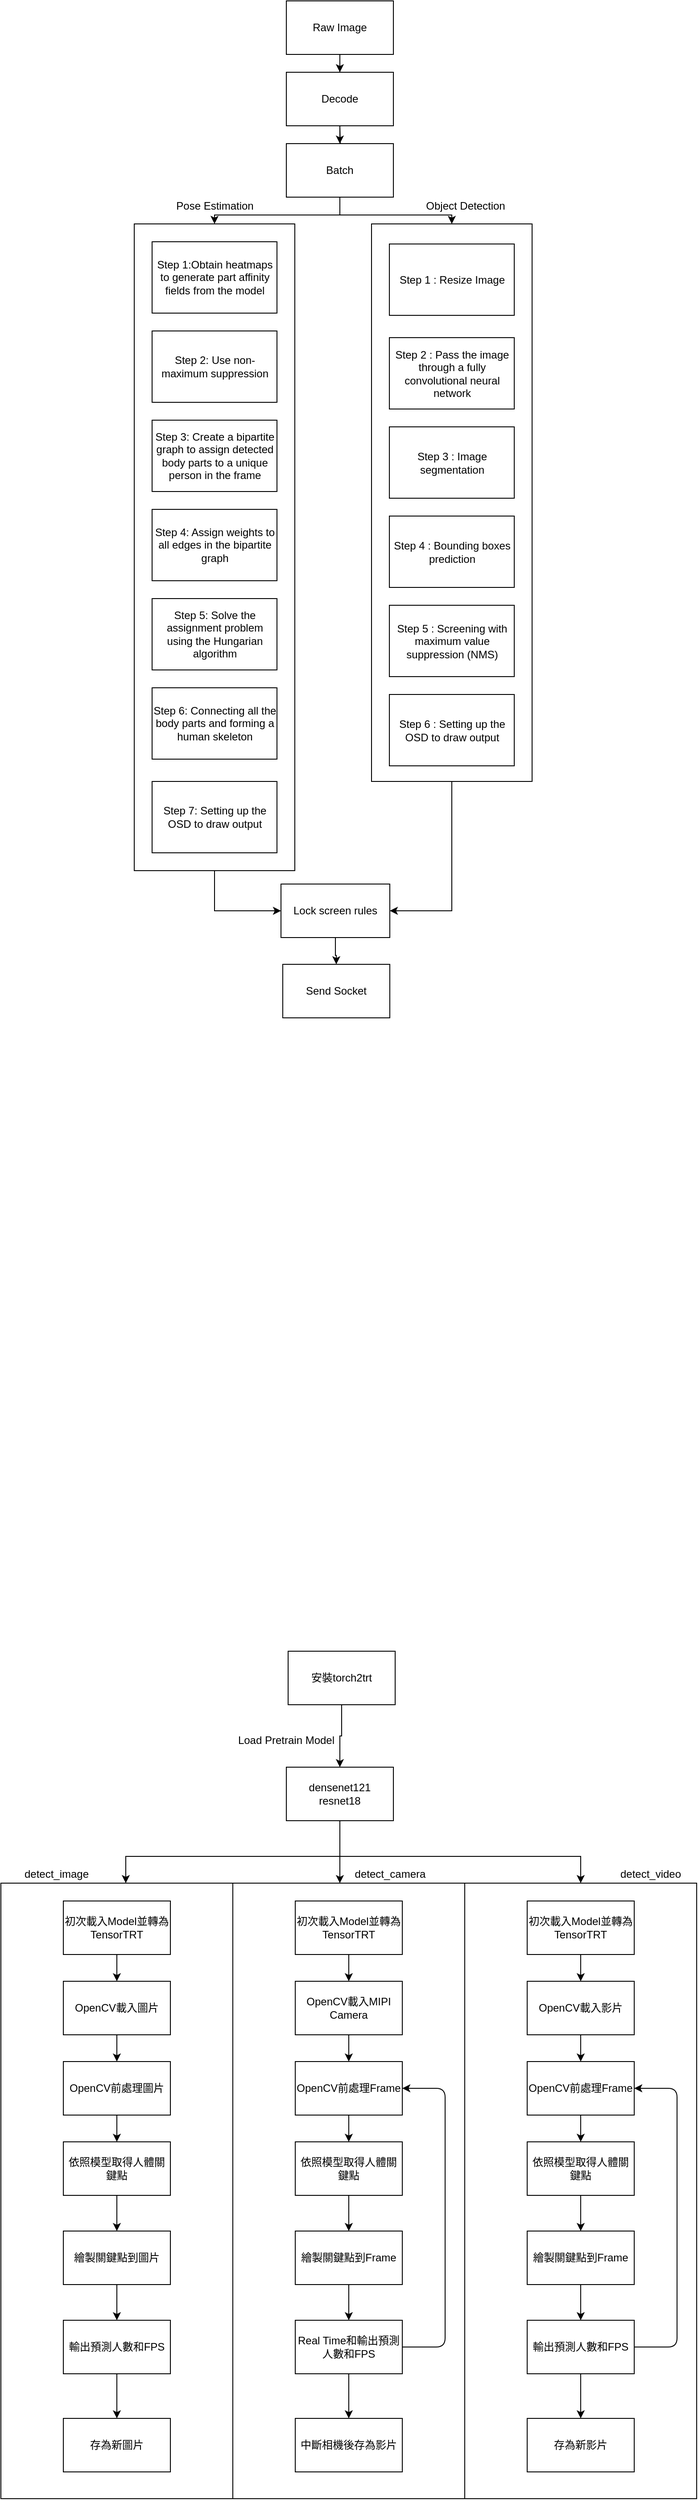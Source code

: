 <mxfile version="14.7.0" type="device"><diagram id="lc3U5wyarn_x5L0_j8pd" name="Page-1"><mxGraphModel dx="985" dy="559" grid="1" gridSize="10" guides="1" tooltips="1" connect="1" arrows="1" fold="1" page="1" pageScale="1" pageWidth="827" pageHeight="1169" math="0" shadow="0"><root><mxCell id="0"/><mxCell id="1" parent="0"/><mxCell id="By_OmbUJQC3SxqIJvGzS-63" value="" style="rounded=0;whiteSpace=wrap;html=1;" vertex="1" parent="1"><mxGeometry x="173.5" y="260" width="180" height="725" as="geometry"/></mxCell><mxCell id="WNH01vaPGrOVwSCKRWBk-48" value="" style="rounded=0;whiteSpace=wrap;html=1;" parent="1" vertex="1"><mxGeometry x="544" y="2120" width="260" height="690" as="geometry"/></mxCell><mxCell id="WNH01vaPGrOVwSCKRWBk-18" value="" style="rounded=0;whiteSpace=wrap;html=1;" parent="1" vertex="1"><mxGeometry x="24" y="2120" width="260" height="690" as="geometry"/></mxCell><mxCell id="WNH01vaPGrOVwSCKRWBk-16" value="" style="edgeStyle=orthogonalEdgeStyle;rounded=0;orthogonalLoop=1;jettySize=auto;html=1;entryX=0.5;entryY=0;entryDx=0;entryDy=0;" parent="1" source="WNH01vaPGrOVwSCKRWBk-4" target="WNH01vaPGrOVwSCKRWBk-13" edge="1"><mxGeometry relative="1" as="geometry"><mxPoint x="404" y="1980" as="targetPoint"/></mxGeometry></mxCell><mxCell id="WNH01vaPGrOVwSCKRWBk-4" value="安裝torch2trt" style="rounded=0;whiteSpace=wrap;html=1;" parent="1" vertex="1"><mxGeometry x="346" y="1860" width="120" height="60" as="geometry"/></mxCell><mxCell id="WNH01vaPGrOVwSCKRWBk-19" value="" style="edgeStyle=orthogonalEdgeStyle;rounded=0;orthogonalLoop=1;jettySize=auto;html=1;exitX=0.5;exitY=1;exitDx=0;exitDy=0;" parent="1" source="WNH01vaPGrOVwSCKRWBk-13" target="WNH01vaPGrOVwSCKRWBk-18" edge="1"><mxGeometry relative="1" as="geometry"><Array as="points"><mxPoint x="404" y="2090"/><mxPoint x="164" y="2090"/></Array></mxGeometry></mxCell><mxCell id="WNH01vaPGrOVwSCKRWBk-13" value="&lt;span&gt;densenet121&lt;br&gt;&lt;/span&gt;&lt;span&gt;resnet18&lt;/span&gt;" style="rounded=0;whiteSpace=wrap;html=1;" parent="1" vertex="1"><mxGeometry x="344" y="1990" width="120" height="60" as="geometry"/></mxCell><mxCell id="WNH01vaPGrOVwSCKRWBk-23" value="" style="edgeStyle=orthogonalEdgeStyle;rounded=0;orthogonalLoop=1;jettySize=auto;html=1;exitX=0.5;exitY=1;exitDx=0;exitDy=0;entryX=0.5;entryY=0;entryDx=0;entryDy=0;" parent="1" source="WNH01vaPGrOVwSCKRWBk-13" target="WNH01vaPGrOVwSCKRWBk-48" edge="1"><mxGeometry relative="1" as="geometry"><mxPoint x="414" y="2224.5" as="sourcePoint"/><mxPoint x="539" y="2210" as="targetPoint"/><Array as="points"><mxPoint x="404" y="2090"/><mxPoint x="674" y="2090"/></Array></mxGeometry></mxCell><mxCell id="WNH01vaPGrOVwSCKRWBk-24" value="detect_image" style="text;html=1;strokeColor=none;fillColor=none;align=center;verticalAlign=middle;whiteSpace=wrap;rounded=0;" parent="1" vertex="1"><mxGeometry x="44" y="2100" width="85" height="20" as="geometry"/></mxCell><mxCell id="WNH01vaPGrOVwSCKRWBk-25" value="detect_video" style="text;html=1;strokeColor=none;fillColor=none;align=center;verticalAlign=middle;whiteSpace=wrap;rounded=0;" parent="1" vertex="1"><mxGeometry x="710" y="2100" width="85" height="20" as="geometry"/></mxCell><mxCell id="WNH01vaPGrOVwSCKRWBk-28" value="Load Pretrain Model" style="text;html=1;strokeColor=none;fillColor=none;align=center;verticalAlign=middle;whiteSpace=wrap;rounded=0;" parent="1" vertex="1"><mxGeometry x="284" y="1950" width="120" height="20" as="geometry"/></mxCell><mxCell id="WNH01vaPGrOVwSCKRWBk-31" value="" style="edgeStyle=orthogonalEdgeStyle;rounded=0;orthogonalLoop=1;jettySize=auto;html=1;" parent="1" source="WNH01vaPGrOVwSCKRWBk-29" target="WNH01vaPGrOVwSCKRWBk-30" edge="1"><mxGeometry relative="1" as="geometry"/></mxCell><mxCell id="WNH01vaPGrOVwSCKRWBk-29" value="初次載入Model並轉為TensorTRT" style="rounded=0;whiteSpace=wrap;html=1;" parent="1" vertex="1"><mxGeometry x="94" y="2140" width="120" height="60" as="geometry"/></mxCell><mxCell id="WNH01vaPGrOVwSCKRWBk-33" value="" style="edgeStyle=orthogonalEdgeStyle;rounded=0;orthogonalLoop=1;jettySize=auto;html=1;" parent="1" source="WNH01vaPGrOVwSCKRWBk-30" target="WNH01vaPGrOVwSCKRWBk-32" edge="1"><mxGeometry relative="1" as="geometry"/></mxCell><mxCell id="WNH01vaPGrOVwSCKRWBk-30" value="OpenCV載入圖片" style="rounded=0;whiteSpace=wrap;html=1;" parent="1" vertex="1"><mxGeometry x="94" y="2230" width="120" height="60" as="geometry"/></mxCell><mxCell id="WNH01vaPGrOVwSCKRWBk-35" value="" style="edgeStyle=orthogonalEdgeStyle;rounded=0;orthogonalLoop=1;jettySize=auto;html=1;" parent="1" source="WNH01vaPGrOVwSCKRWBk-32" target="WNH01vaPGrOVwSCKRWBk-34" edge="1"><mxGeometry relative="1" as="geometry"/></mxCell><mxCell id="WNH01vaPGrOVwSCKRWBk-32" value="OpenCV前處理圖片" style="rounded=0;whiteSpace=wrap;html=1;" parent="1" vertex="1"><mxGeometry x="94" y="2320" width="120" height="60" as="geometry"/></mxCell><mxCell id="WNH01vaPGrOVwSCKRWBk-37" value="" style="edgeStyle=orthogonalEdgeStyle;rounded=0;orthogonalLoop=1;jettySize=auto;html=1;" parent="1" source="WNH01vaPGrOVwSCKRWBk-34" target="WNH01vaPGrOVwSCKRWBk-36" edge="1"><mxGeometry relative="1" as="geometry"/></mxCell><mxCell id="WNH01vaPGrOVwSCKRWBk-34" value="依照模型取得人體關鍵點" style="rounded=0;whiteSpace=wrap;html=1;" parent="1" vertex="1"><mxGeometry x="94" y="2410" width="120" height="60" as="geometry"/></mxCell><mxCell id="WNH01vaPGrOVwSCKRWBk-51" value="" style="edgeStyle=orthogonalEdgeStyle;rounded=0;orthogonalLoop=1;jettySize=auto;html=1;" parent="1" source="WNH01vaPGrOVwSCKRWBk-36" target="WNH01vaPGrOVwSCKRWBk-50" edge="1"><mxGeometry relative="1" as="geometry"/></mxCell><mxCell id="WNH01vaPGrOVwSCKRWBk-36" value="繪製關鍵點到圖片" style="rounded=0;whiteSpace=wrap;html=1;" parent="1" vertex="1"><mxGeometry x="94" y="2510" width="120" height="60" as="geometry"/></mxCell><mxCell id="WNH01vaPGrOVwSCKRWBk-39" value="" style="edgeStyle=orthogonalEdgeStyle;rounded=0;orthogonalLoop=1;jettySize=auto;html=1;" parent="1" source="WNH01vaPGrOVwSCKRWBk-40" target="WNH01vaPGrOVwSCKRWBk-42" edge="1"><mxGeometry relative="1" as="geometry"/></mxCell><mxCell id="WNH01vaPGrOVwSCKRWBk-40" value="初次載入Model並轉為TensorTRT" style="rounded=0;whiteSpace=wrap;html=1;" parent="1" vertex="1"><mxGeometry x="614" y="2140" width="120" height="60" as="geometry"/></mxCell><mxCell id="WNH01vaPGrOVwSCKRWBk-53" value="" style="edgeStyle=orthogonalEdgeStyle;rounded=0;orthogonalLoop=1;jettySize=auto;html=1;" parent="1" source="WNH01vaPGrOVwSCKRWBk-42" target="WNH01vaPGrOVwSCKRWBk-52" edge="1"><mxGeometry relative="1" as="geometry"/></mxCell><mxCell id="WNH01vaPGrOVwSCKRWBk-42" value="OpenCV載入影片" style="rounded=0;whiteSpace=wrap;html=1;" parent="1" vertex="1"><mxGeometry x="614" y="2230" width="120" height="60" as="geometry"/></mxCell><mxCell id="WNH01vaPGrOVwSCKRWBk-43" value="" style="edgeStyle=orthogonalEdgeStyle;rounded=0;orthogonalLoop=1;jettySize=auto;html=1;" parent="1" source="WNH01vaPGrOVwSCKRWBk-44" target="WNH01vaPGrOVwSCKRWBk-46" edge="1"><mxGeometry relative="1" as="geometry"/></mxCell><mxCell id="WNH01vaPGrOVwSCKRWBk-44" value="依照模型取得人體關鍵點" style="rounded=0;whiteSpace=wrap;html=1;" parent="1" vertex="1"><mxGeometry x="614" y="2410" width="120" height="60" as="geometry"/></mxCell><mxCell id="WNH01vaPGrOVwSCKRWBk-45" value="" style="edgeStyle=orthogonalEdgeStyle;rounded=0;orthogonalLoop=1;jettySize=auto;html=1;" parent="1" source="WNH01vaPGrOVwSCKRWBk-46" target="WNH01vaPGrOVwSCKRWBk-47" edge="1"><mxGeometry relative="1" as="geometry"/></mxCell><mxCell id="WNH01vaPGrOVwSCKRWBk-46" value="繪製關鍵點到Frame" style="rounded=0;whiteSpace=wrap;html=1;" parent="1" vertex="1"><mxGeometry x="614" y="2510" width="120" height="60" as="geometry"/></mxCell><mxCell id="zl3xNDKsxhuDHzQLIumk-25" value="" style="edgeStyle=orthogonalEdgeStyle;rounded=0;orthogonalLoop=1;jettySize=auto;html=1;" parent="1" source="WNH01vaPGrOVwSCKRWBk-47" target="zl3xNDKsxhuDHzQLIumk-24" edge="1"><mxGeometry relative="1" as="geometry"/></mxCell><mxCell id="WNH01vaPGrOVwSCKRWBk-47" value="輸出預測人數和FPS" style="rounded=0;whiteSpace=wrap;html=1;" parent="1" vertex="1"><mxGeometry x="614" y="2610" width="120" height="60" as="geometry"/></mxCell><mxCell id="WNH01vaPGrOVwSCKRWBk-49" value="" style="endArrow=classic;html=1;exitX=1;exitY=0.5;exitDx=0;exitDy=0;entryX=1;entryY=0.5;entryDx=0;entryDy=0;" parent="1" source="WNH01vaPGrOVwSCKRWBk-47" target="WNH01vaPGrOVwSCKRWBk-52" edge="1"><mxGeometry width="50" height="50" relative="1" as="geometry"><mxPoint x="520" y="2540" as="sourcePoint"/><mxPoint x="570" y="2490" as="targetPoint"/><Array as="points"><mxPoint x="782" y="2640"/><mxPoint x="782" y="2350"/><mxPoint x="734" y="2350"/></Array></mxGeometry></mxCell><mxCell id="zl3xNDKsxhuDHzQLIumk-23" value="" style="edgeStyle=orthogonalEdgeStyle;rounded=0;orthogonalLoop=1;jettySize=auto;html=1;" parent="1" source="WNH01vaPGrOVwSCKRWBk-50" target="zl3xNDKsxhuDHzQLIumk-22" edge="1"><mxGeometry relative="1" as="geometry"/></mxCell><mxCell id="WNH01vaPGrOVwSCKRWBk-50" value="輸出預測人數和FPS" style="rounded=0;whiteSpace=wrap;html=1;" parent="1" vertex="1"><mxGeometry x="94" y="2610" width="120" height="60" as="geometry"/></mxCell><mxCell id="WNH01vaPGrOVwSCKRWBk-54" value="" style="edgeStyle=orthogonalEdgeStyle;rounded=0;orthogonalLoop=1;jettySize=auto;html=1;" parent="1" source="WNH01vaPGrOVwSCKRWBk-52" target="WNH01vaPGrOVwSCKRWBk-44" edge="1"><mxGeometry relative="1" as="geometry"/></mxCell><mxCell id="WNH01vaPGrOVwSCKRWBk-52" value="OpenCV前處理Frame" style="rounded=0;whiteSpace=wrap;html=1;" parent="1" vertex="1"><mxGeometry x="614" y="2320" width="120" height="60" as="geometry"/></mxCell><mxCell id="zl3xNDKsxhuDHzQLIumk-5" value="" style="endArrow=classic;html=1;exitX=0.5;exitY=1;exitDx=0;exitDy=0;entryX=0.5;entryY=0;entryDx=0;entryDy=0;" parent="1" source="WNH01vaPGrOVwSCKRWBk-13" edge="1"><mxGeometry width="50" height="50" relative="1" as="geometry"><mxPoint x="394" y="2190" as="sourcePoint"/><mxPoint x="404" y="2120" as="targetPoint"/></mxGeometry></mxCell><mxCell id="zl3xNDKsxhuDHzQLIumk-6" value="" style="rounded=0;whiteSpace=wrap;html=1;" parent="1" vertex="1"><mxGeometry x="284" y="2120" width="260" height="690" as="geometry"/></mxCell><mxCell id="zl3xNDKsxhuDHzQLIumk-7" value="" style="edgeStyle=orthogonalEdgeStyle;rounded=0;orthogonalLoop=1;jettySize=auto;html=1;" parent="1" source="zl3xNDKsxhuDHzQLIumk-8" target="zl3xNDKsxhuDHzQLIumk-10" edge="1"><mxGeometry relative="1" as="geometry"/></mxCell><mxCell id="zl3xNDKsxhuDHzQLIumk-8" value="初次載入Model並轉為TensorTRT" style="rounded=0;whiteSpace=wrap;html=1;" parent="1" vertex="1"><mxGeometry x="354" y="2140" width="120" height="60" as="geometry"/></mxCell><mxCell id="zl3xNDKsxhuDHzQLIumk-9" value="" style="edgeStyle=orthogonalEdgeStyle;rounded=0;orthogonalLoop=1;jettySize=auto;html=1;" parent="1" source="zl3xNDKsxhuDHzQLIumk-10" target="zl3xNDKsxhuDHzQLIumk-18" edge="1"><mxGeometry relative="1" as="geometry"/></mxCell><mxCell id="zl3xNDKsxhuDHzQLIumk-10" value="OpenCV載入MIPI Camera" style="rounded=0;whiteSpace=wrap;html=1;" parent="1" vertex="1"><mxGeometry x="354" y="2230" width="120" height="60" as="geometry"/></mxCell><mxCell id="zl3xNDKsxhuDHzQLIumk-11" value="" style="edgeStyle=orthogonalEdgeStyle;rounded=0;orthogonalLoop=1;jettySize=auto;html=1;" parent="1" source="zl3xNDKsxhuDHzQLIumk-12" target="zl3xNDKsxhuDHzQLIumk-14" edge="1"><mxGeometry relative="1" as="geometry"/></mxCell><mxCell id="zl3xNDKsxhuDHzQLIumk-12" value="依照模型取得人體關鍵點" style="rounded=0;whiteSpace=wrap;html=1;" parent="1" vertex="1"><mxGeometry x="354" y="2410" width="120" height="60" as="geometry"/></mxCell><mxCell id="zl3xNDKsxhuDHzQLIumk-13" value="" style="edgeStyle=orthogonalEdgeStyle;rounded=0;orthogonalLoop=1;jettySize=auto;html=1;" parent="1" source="zl3xNDKsxhuDHzQLIumk-14" target="zl3xNDKsxhuDHzQLIumk-15" edge="1"><mxGeometry relative="1" as="geometry"/></mxCell><mxCell id="zl3xNDKsxhuDHzQLIumk-14" value="繪製關鍵點到Frame" style="rounded=0;whiteSpace=wrap;html=1;" parent="1" vertex="1"><mxGeometry x="354" y="2510" width="120" height="60" as="geometry"/></mxCell><mxCell id="zl3xNDKsxhuDHzQLIumk-21" value="" style="edgeStyle=orthogonalEdgeStyle;rounded=0;orthogonalLoop=1;jettySize=auto;html=1;" parent="1" source="zl3xNDKsxhuDHzQLIumk-15" target="zl3xNDKsxhuDHzQLIumk-20" edge="1"><mxGeometry relative="1" as="geometry"/></mxCell><mxCell id="zl3xNDKsxhuDHzQLIumk-15" value="Real Time和輸出預測人數和FPS" style="rounded=0;whiteSpace=wrap;html=1;" parent="1" vertex="1"><mxGeometry x="354" y="2610" width="120" height="60" as="geometry"/></mxCell><mxCell id="zl3xNDKsxhuDHzQLIumk-16" value="" style="endArrow=classic;html=1;exitX=1;exitY=0.5;exitDx=0;exitDy=0;entryX=1;entryY=0.5;entryDx=0;entryDy=0;" parent="1" source="zl3xNDKsxhuDHzQLIumk-15" target="zl3xNDKsxhuDHzQLIumk-18" edge="1"><mxGeometry width="50" height="50" relative="1" as="geometry"><mxPoint x="260" y="2540" as="sourcePoint"/><mxPoint x="310" y="2490" as="targetPoint"/><Array as="points"><mxPoint x="522" y="2640"/><mxPoint x="522" y="2350"/><mxPoint x="474" y="2350"/></Array></mxGeometry></mxCell><mxCell id="zl3xNDKsxhuDHzQLIumk-17" value="" style="edgeStyle=orthogonalEdgeStyle;rounded=0;orthogonalLoop=1;jettySize=auto;html=1;" parent="1" source="zl3xNDKsxhuDHzQLIumk-18" target="zl3xNDKsxhuDHzQLIumk-12" edge="1"><mxGeometry relative="1" as="geometry"/></mxCell><mxCell id="zl3xNDKsxhuDHzQLIumk-18" value="OpenCV前處理Frame" style="rounded=0;whiteSpace=wrap;html=1;" parent="1" vertex="1"><mxGeometry x="354" y="2320" width="120" height="60" as="geometry"/></mxCell><mxCell id="zl3xNDKsxhuDHzQLIumk-19" value="detect_camera" style="text;html=1;strokeColor=none;fillColor=none;align=center;verticalAlign=middle;whiteSpace=wrap;rounded=0;" parent="1" vertex="1"><mxGeometry x="418" y="2100" width="85" height="20" as="geometry"/></mxCell><mxCell id="zl3xNDKsxhuDHzQLIumk-20" value="中斷相機後存為影片" style="rounded=0;whiteSpace=wrap;html=1;" parent="1" vertex="1"><mxGeometry x="354" y="2720" width="120" height="60" as="geometry"/></mxCell><mxCell id="zl3xNDKsxhuDHzQLIumk-22" value="存為新圖片" style="rounded=0;whiteSpace=wrap;html=1;" parent="1" vertex="1"><mxGeometry x="94" y="2720" width="120" height="60" as="geometry"/></mxCell><mxCell id="zl3xNDKsxhuDHzQLIumk-24" value="存為新影片" style="rounded=0;whiteSpace=wrap;html=1;" parent="1" vertex="1"><mxGeometry x="614" y="2720" width="120" height="60" as="geometry"/></mxCell><mxCell id="By_OmbUJQC3SxqIJvGzS-23" value="" style="edgeStyle=orthogonalEdgeStyle;rounded=0;orthogonalLoop=1;jettySize=auto;html=1;" edge="1" parent="1" source="By_OmbUJQC3SxqIJvGzS-2" target="By_OmbUJQC3SxqIJvGzS-22"><mxGeometry relative="1" as="geometry"/></mxCell><mxCell id="By_OmbUJQC3SxqIJvGzS-98" value="" style="edgeStyle=orthogonalEdgeStyle;rounded=0;orthogonalLoop=1;jettySize=auto;html=1;" edge="1" parent="1" source="By_OmbUJQC3SxqIJvGzS-2" target="By_OmbUJQC3SxqIJvGzS-24"><mxGeometry relative="1" as="geometry"/></mxCell><mxCell id="By_OmbUJQC3SxqIJvGzS-2" value="Raw Image" style="rounded=0;whiteSpace=wrap;html=1;" vertex="1" parent="1"><mxGeometry x="344" y="10" width="120" height="60" as="geometry"/></mxCell><mxCell id="By_OmbUJQC3SxqIJvGzS-25" value="" style="edgeStyle=orthogonalEdgeStyle;rounded=0;orthogonalLoop=1;jettySize=auto;html=1;" edge="1" parent="1" target="By_OmbUJQC3SxqIJvGzS-24"><mxGeometry relative="1" as="geometry"><mxPoint x="404" y="150" as="sourcePoint"/></mxGeometry></mxCell><mxCell id="By_OmbUJQC3SxqIJvGzS-22" value="Decode" style="rounded=0;whiteSpace=wrap;html=1;" vertex="1" parent="1"><mxGeometry x="344" y="90" width="120" height="60" as="geometry"/></mxCell><mxCell id="By_OmbUJQC3SxqIJvGzS-77" value="" style="edgeStyle=orthogonalEdgeStyle;rounded=0;orthogonalLoop=1;jettySize=auto;html=1;entryX=0.5;entryY=0;entryDx=0;entryDy=0;" edge="1" parent="1" source="By_OmbUJQC3SxqIJvGzS-24" target="By_OmbUJQC3SxqIJvGzS-63"><mxGeometry relative="1" as="geometry"><Array as="points"><mxPoint x="404" y="250"/><mxPoint x="264" y="250"/></Array></mxGeometry></mxCell><mxCell id="By_OmbUJQC3SxqIJvGzS-24" value="Batch" style="rounded=0;whiteSpace=wrap;html=1;" vertex="1" parent="1"><mxGeometry x="344" y="170" width="120" height="60" as="geometry"/></mxCell><mxCell id="By_OmbUJQC3SxqIJvGzS-95" value="" style="edgeStyle=orthogonalEdgeStyle;rounded=0;orthogonalLoop=1;jettySize=auto;html=1;" edge="1" parent="1" source="By_OmbUJQC3SxqIJvGzS-35" target="By_OmbUJQC3SxqIJvGzS-94"><mxGeometry relative="1" as="geometry"/></mxCell><mxCell id="By_OmbUJQC3SxqIJvGzS-35" value="Lock screen rules" style="rounded=0;whiteSpace=wrap;html=1;" vertex="1" parent="1"><mxGeometry x="338" y="1000" width="122" height="60" as="geometry"/></mxCell><mxCell id="By_OmbUJQC3SxqIJvGzS-41" value="Step 1:Obtain heatmaps to generate part affinity fields from the model" style="rounded=0;whiteSpace=wrap;html=1;" vertex="1" parent="1"><mxGeometry x="193.5" y="280" width="140" height="80" as="geometry"/></mxCell><mxCell id="By_OmbUJQC3SxqIJvGzS-43" value="Step 2: Use non-maximum suppression" style="rounded=0;whiteSpace=wrap;html=1;" vertex="1" parent="1"><mxGeometry x="193.5" y="380" width="140" height="80" as="geometry"/></mxCell><mxCell id="By_OmbUJQC3SxqIJvGzS-44" value="Step 4: Assign weights to all edges in the bipartite graph" style="rounded=0;whiteSpace=wrap;html=1;" vertex="1" parent="1"><mxGeometry x="193.5" y="580" width="140" height="80" as="geometry"/></mxCell><mxCell id="By_OmbUJQC3SxqIJvGzS-45" value="Step 3: Create a bipartite graph to assign detected body parts to a unique person in the frame" style="rounded=0;whiteSpace=wrap;html=1;" vertex="1" parent="1"><mxGeometry x="193.5" y="480" width="140" height="80" as="geometry"/></mxCell><mxCell id="By_OmbUJQC3SxqIJvGzS-49" value="Step 5: Solve the assignment problem using the Hungarian algorithm" style="rounded=0;whiteSpace=wrap;html=1;" vertex="1" parent="1"><mxGeometry x="193.5" y="680" width="140" height="80" as="geometry"/></mxCell><mxCell id="By_OmbUJQC3SxqIJvGzS-101" value="" style="edgeStyle=orthogonalEdgeStyle;rounded=0;orthogonalLoop=1;jettySize=auto;html=1;entryX=0;entryY=0.5;entryDx=0;entryDy=0;exitX=0.5;exitY=1;exitDx=0;exitDy=0;" edge="1" parent="1" source="By_OmbUJQC3SxqIJvGzS-63" target="By_OmbUJQC3SxqIJvGzS-35"><mxGeometry relative="1" as="geometry"><mxPoint x="263.5" y="1045" as="targetPoint"/></mxGeometry></mxCell><mxCell id="By_OmbUJQC3SxqIJvGzS-50" value="Step 7: Setting up the OSD to draw output" style="rounded=0;whiteSpace=wrap;html=1;" vertex="1" parent="1"><mxGeometry x="193.5" y="885" width="140" height="80" as="geometry"/></mxCell><mxCell id="By_OmbUJQC3SxqIJvGzS-51" value="Step 6: Connecting all the body parts and forming a human skeleton" style="rounded=0;whiteSpace=wrap;html=1;" vertex="1" parent="1"><mxGeometry x="193.5" y="780" width="140" height="80" as="geometry"/></mxCell><mxCell id="By_OmbUJQC3SxqIJvGzS-54" value="Object Detection" style="text;html=1;strokeColor=none;fillColor=none;align=center;verticalAlign=middle;whiteSpace=wrap;rounded=0;" vertex="1" parent="1"><mxGeometry x="489.5" y="230" width="110" height="20" as="geometry"/></mxCell><mxCell id="By_OmbUJQC3SxqIJvGzS-60" style="edgeStyle=orthogonalEdgeStyle;rounded=0;orthogonalLoop=1;jettySize=auto;html=1;exitX=0.5;exitY=1;exitDx=0;exitDy=0;" edge="1" parent="1"><mxGeometry relative="1" as="geometry"><mxPoint x="564.5" y="305" as="sourcePoint"/><mxPoint x="564.5" y="305" as="targetPoint"/></mxGeometry></mxCell><mxCell id="By_OmbUJQC3SxqIJvGzS-65" value="Pose Estimation" style="text;html=1;strokeColor=none;fillColor=none;align=center;verticalAlign=middle;whiteSpace=wrap;rounded=0;" vertex="1" parent="1"><mxGeometry x="188.5" y="230" width="150" height="20" as="geometry"/></mxCell><mxCell id="By_OmbUJQC3SxqIJvGzS-107" value="" style="edgeStyle=orthogonalEdgeStyle;rounded=0;orthogonalLoop=1;jettySize=auto;html=1;entryX=1;entryY=0.5;entryDx=0;entryDy=0;" edge="1" parent="1" source="By_OmbUJQC3SxqIJvGzS-66" target="By_OmbUJQC3SxqIJvGzS-35"><mxGeometry relative="1" as="geometry"><mxPoint x="530" y="1060" as="targetPoint"/></mxGeometry></mxCell><mxCell id="By_OmbUJQC3SxqIJvGzS-66" value="" style="rounded=0;whiteSpace=wrap;html=1;" vertex="1" parent="1"><mxGeometry x="439.5" y="260" width="180" height="625" as="geometry"/></mxCell><mxCell id="By_OmbUJQC3SxqIJvGzS-68" value="Step 1 : Resize Image" style="rounded=0;whiteSpace=wrap;html=1;" vertex="1" parent="1"><mxGeometry x="459.5" y="282.5" width="140" height="80" as="geometry"/></mxCell><mxCell id="By_OmbUJQC3SxqIJvGzS-69" value="Step 2 : Pass the image through a fully convolutional neural network" style="rounded=0;whiteSpace=wrap;html=1;" vertex="1" parent="1"><mxGeometry x="459.5" y="387.5" width="140" height="80" as="geometry"/></mxCell><mxCell id="By_OmbUJQC3SxqIJvGzS-70" value="Step 3 : Image segmentation" style="rounded=0;whiteSpace=wrap;html=1;" vertex="1" parent="1"><mxGeometry x="459.5" y="487.5" width="140" height="80" as="geometry"/></mxCell><mxCell id="By_OmbUJQC3SxqIJvGzS-71" value="Step 4 : Bounding boxes prediction" style="rounded=0;whiteSpace=wrap;html=1;" vertex="1" parent="1"><mxGeometry x="459.5" y="587.5" width="140" height="80" as="geometry"/></mxCell><mxCell id="By_OmbUJQC3SxqIJvGzS-72" value="Step 5 : Screening with maximum value suppression (NMS)" style="rounded=0;whiteSpace=wrap;html=1;" vertex="1" parent="1"><mxGeometry x="459.5" y="687.5" width="140" height="80" as="geometry"/></mxCell><mxCell id="By_OmbUJQC3SxqIJvGzS-73" value="Step 6 : Setting up the OSD to draw output" style="rounded=0;whiteSpace=wrap;html=1;" vertex="1" parent="1"><mxGeometry x="459.5" y="787.5" width="140" height="80" as="geometry"/></mxCell><mxCell id="By_OmbUJQC3SxqIJvGzS-79" value="" style="edgeStyle=orthogonalEdgeStyle;rounded=0;orthogonalLoop=1;jettySize=auto;html=1;entryX=0.5;entryY=0;entryDx=0;entryDy=0;exitX=0.5;exitY=1;exitDx=0;exitDy=0;" edge="1" parent="1" source="By_OmbUJQC3SxqIJvGzS-24" target="By_OmbUJQC3SxqIJvGzS-66"><mxGeometry relative="1" as="geometry"><mxPoint x="403.5" y="530" as="sourcePoint"/><mxPoint x="514" y="570" as="targetPoint"/><Array as="points"><mxPoint x="404" y="250"/><mxPoint x="530" y="250"/></Array></mxGeometry></mxCell><mxCell id="By_OmbUJQC3SxqIJvGzS-94" value="Send Socket" style="rounded=0;whiteSpace=wrap;html=1;" vertex="1" parent="1"><mxGeometry x="340" y="1090" width="120" height="60" as="geometry"/></mxCell></root></mxGraphModel></diagram></mxfile>
